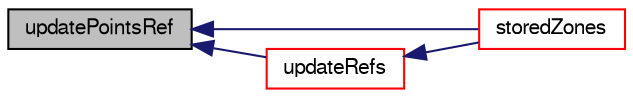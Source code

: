 digraph "updatePointsRef"
{
  bgcolor="transparent";
  edge [fontname="FreeSans",fontsize="10",labelfontname="FreeSans",labelfontsize="10"];
  node [fontname="FreeSans",fontsize="10",shape=record];
  rankdir="LR";
  Node537 [label="updatePointsRef",height=0.2,width=0.4,color="black", fillcolor="grey75", style="filled", fontcolor="black"];
  Node537 -> Node538 [dir="back",color="midnightblue",fontsize="10",style="solid",fontname="FreeSans"];
  Node538 [label="storedZones",height=0.2,width=0.4,color="red",URL="$a29702.html#aa4da19498e7e904ff22cf57fc8899360",tooltip="Non-const access to the zones. "];
  Node537 -> Node543 [dir="back",color="midnightblue",fontsize="10",style="solid",fontname="FreeSans"];
  Node543 [label="updateRefs",height=0.2,width=0.4,color="red",URL="$a29702.html#a6f719c5aaff7ed498bd8bf5e8dfa5380",tooltip="Update references to storedPoints/storedFaces. "];
  Node543 -> Node538 [dir="back",color="midnightblue",fontsize="10",style="solid",fontname="FreeSans"];
}
